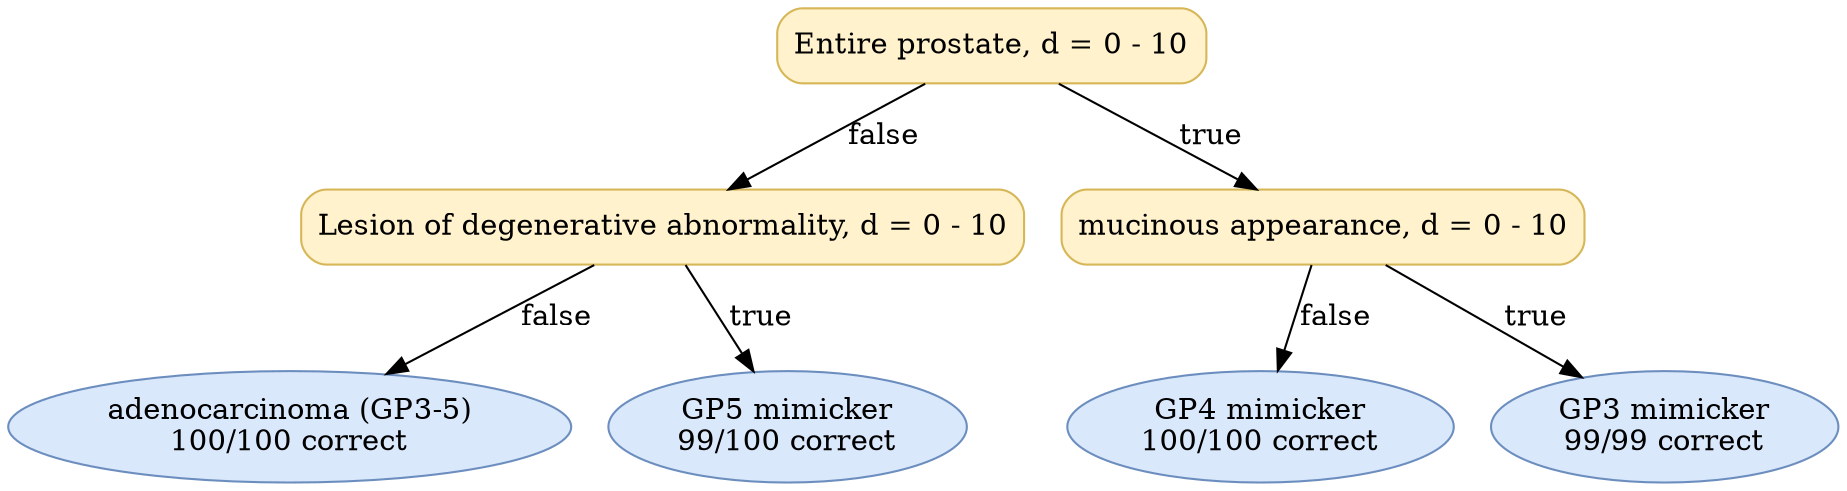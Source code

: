 digraph "DT" {
fontname="Times-Roman";
label="";
node [fontname="Times-Roman"];
Node1 [color="#D6B656", fillcolor="#FFF2CC", label="Entire prostate, d = 0 - 10", shape="box", style="rounded,filled"];
Node2 [color="#D6B656", fillcolor="#FFF2CC", label="Lesion of degenerative abnormality, d = 0 - 10", shape="box", style="rounded,filled"];
Node3 [color="#6C8EBF", fillcolor="#DAE8FC", label=<adenocarcinoma (GP3-5)<br/>100/100 correct>, shape="ellipse", style="rounded,filled"];
Node4 [color="#6C8EBF", fillcolor="#DAE8FC", label=<GP5 mimicker<br/>99/100 correct>, shape="ellipse", style="rounded,filled"];
Node5 [color="#D6B656", fillcolor="#FFF2CC", label="mucinous appearance, d = 0 - 10", shape="box", style="rounded,filled"];
Node6 [color="#6C8EBF", fillcolor="#DAE8FC", label=<GP4 mimicker<br/>100/100 correct>, shape="ellipse", style="rounded,filled"];
Node7 [color="#6C8EBF", fillcolor="#DAE8FC", label=<GP3 mimicker<br/>99/99 correct>, shape="ellipse", style="rounded,filled"];
Node1 -> Node2  [key=0, label="false"];
Node1 -> Node5  [key=0, label="true"];
Node2 -> Node3  [key=0, label="false"];
Node2 -> Node4  [key=0, label="true"];
Node5 -> Node6  [key=0, label="false"];
Node5 -> Node7  [key=0, label="true"];
}
